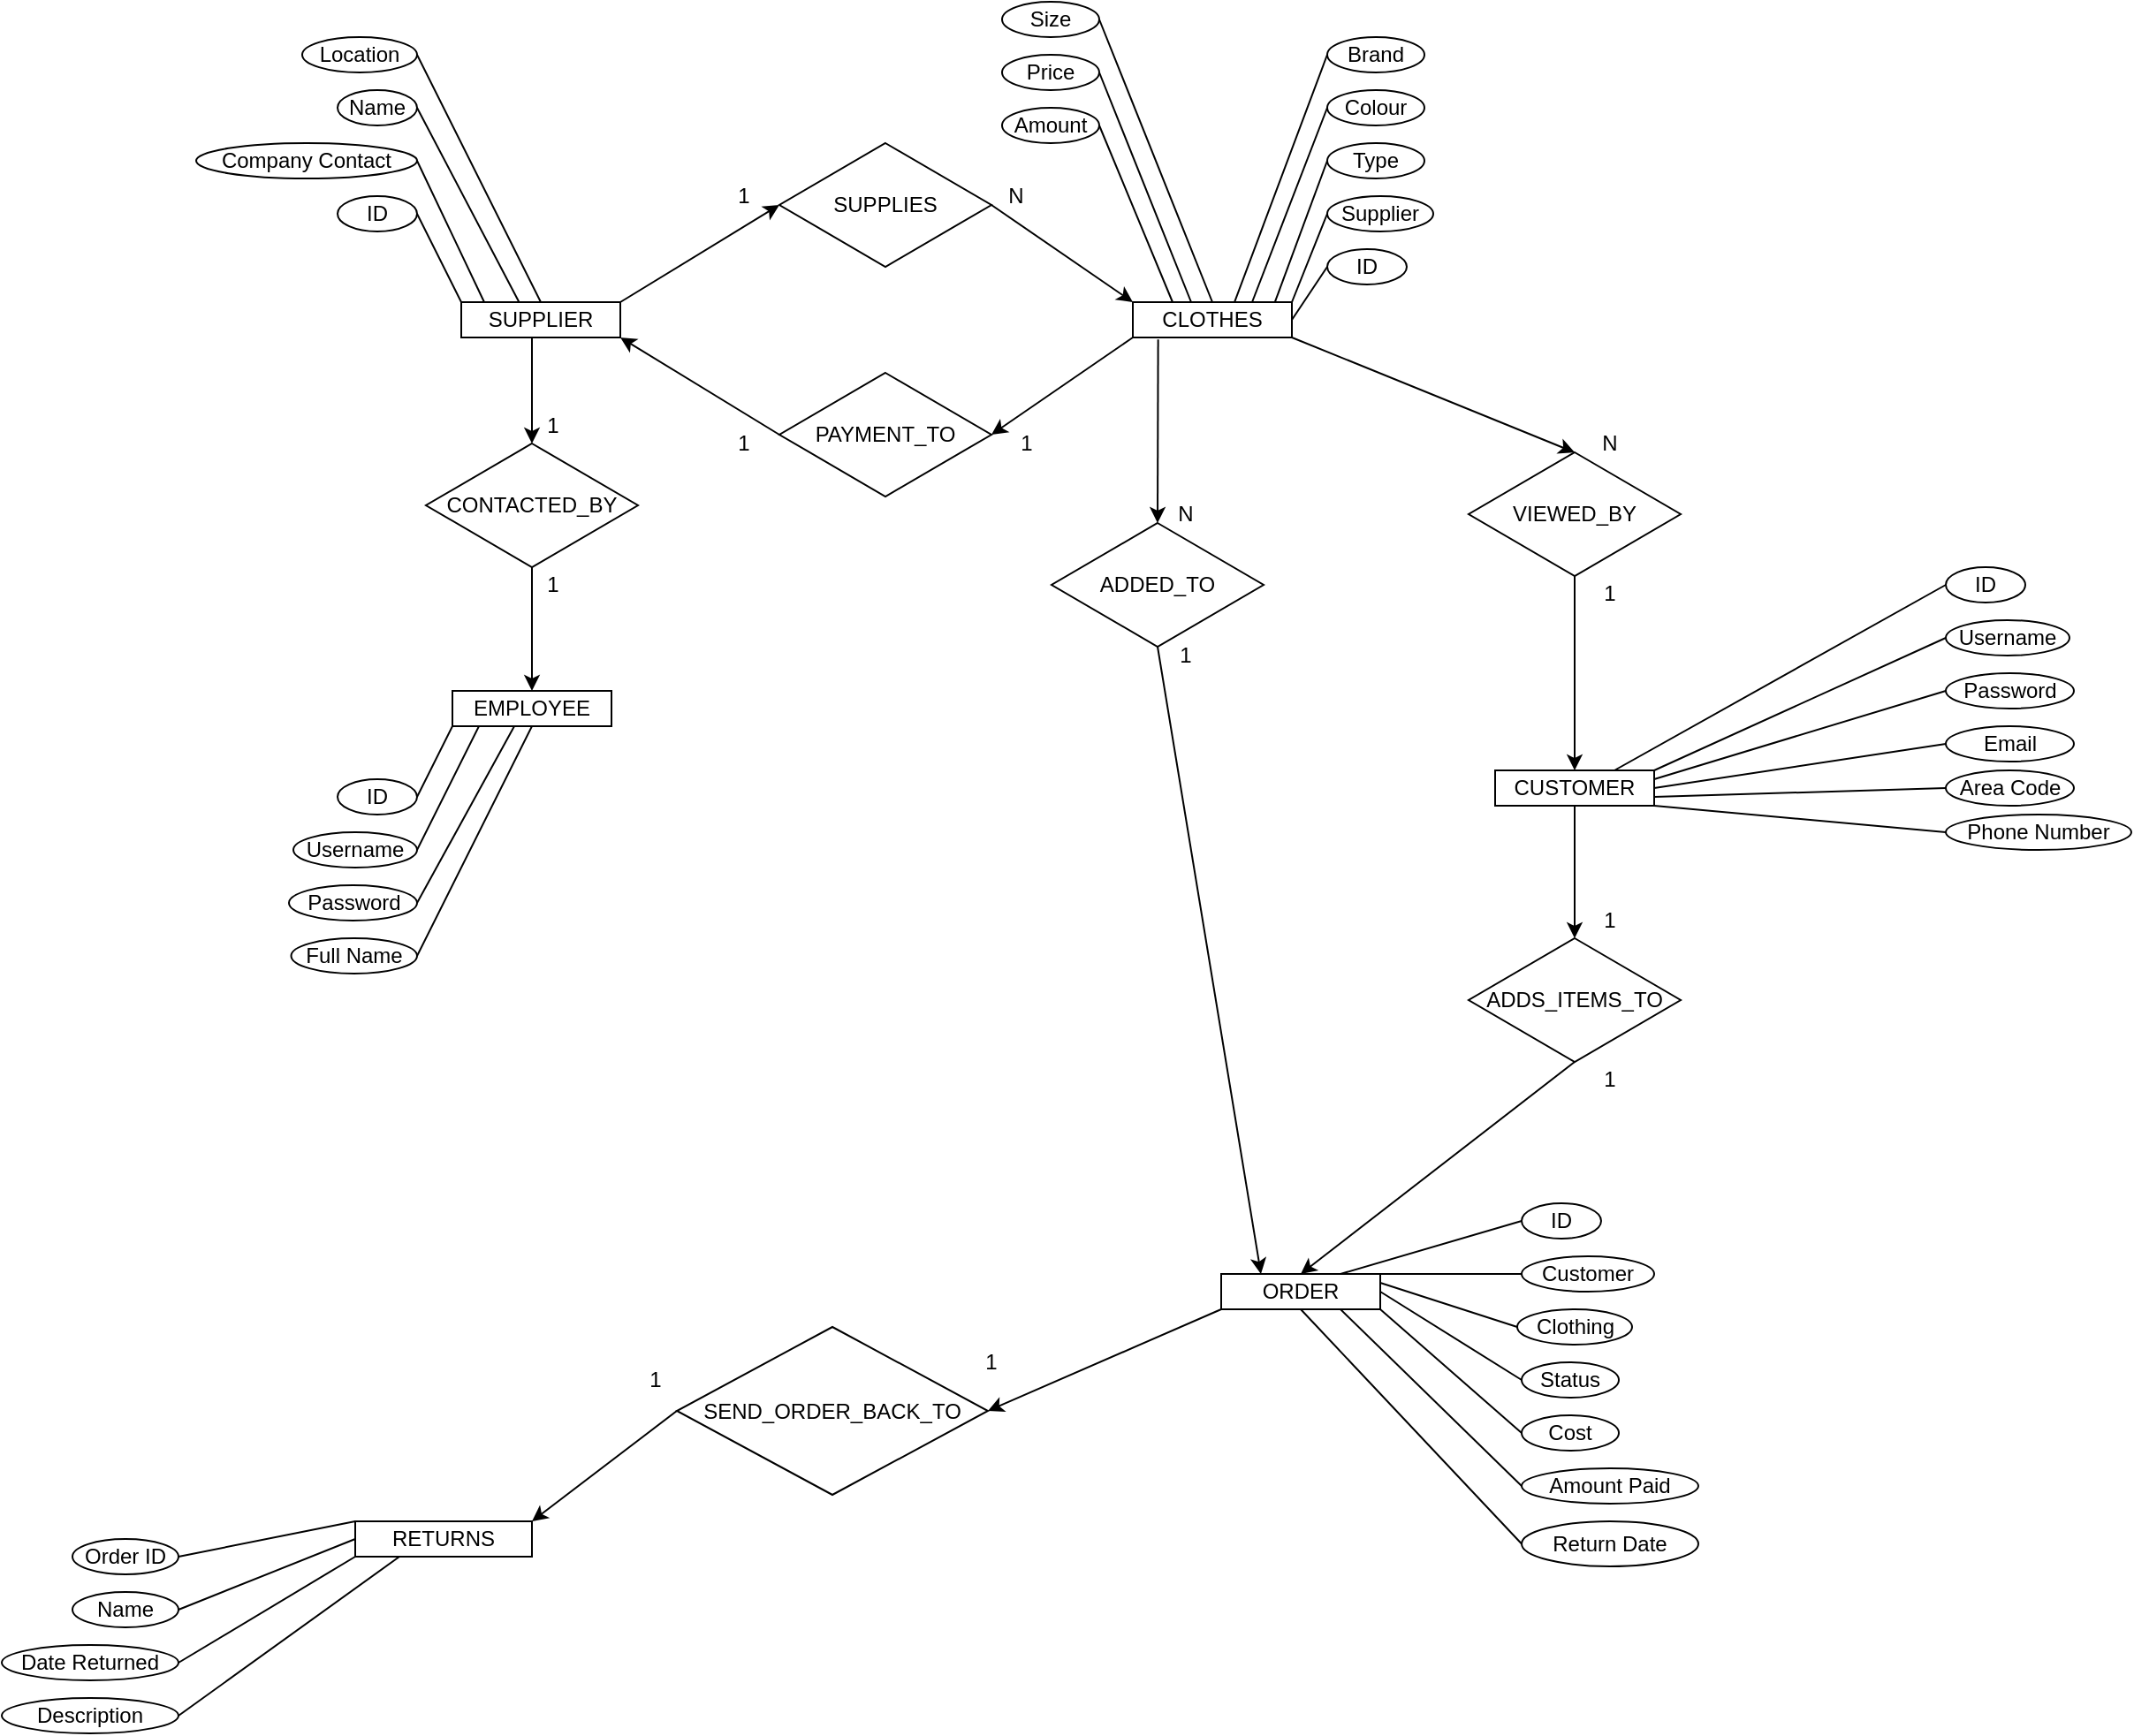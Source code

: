 <mxfile version="14.4.3" type="device"><diagram id="-iYd_mh0M1YZAxOvUS-S" name="Page-1"><mxGraphModel dx="1365" dy="2367" grid="1" gridSize="10" guides="1" tooltips="1" connect="1" arrows="1" fold="1" page="1" pageScale="1" pageWidth="827" pageHeight="1169" math="0" shadow="0"><root><mxCell id="0"/><mxCell id="1" parent="0"/><mxCell id="6qy9V_EAO_yQbu2aulHG-1" value="EMPLOYEE" style="rounded=0;whiteSpace=wrap;html=1;" parent="1" vertex="1"><mxGeometry x="75" y="320" width="90" height="20" as="geometry"/></mxCell><mxCell id="6qy9V_EAO_yQbu2aulHG-13" style="edgeStyle=orthogonalEdgeStyle;rounded=0;orthogonalLoop=1;jettySize=auto;html=1;exitX=0.5;exitY=1;exitDx=0;exitDy=0;" parent="1" source="6qy9V_EAO_yQbu2aulHG-2" target="6qy9V_EAO_yQbu2aulHG-8" edge="1"><mxGeometry relative="1" as="geometry"><Array as="points"><mxPoint x="120" y="120"/></Array></mxGeometry></mxCell><mxCell id="6qy9V_EAO_yQbu2aulHG-2" value="SUPPLIER" style="rounded=0;whiteSpace=wrap;html=1;" parent="1" vertex="1"><mxGeometry x="80" y="100" width="90" height="20" as="geometry"/></mxCell><mxCell id="6qy9V_EAO_yQbu2aulHG-3" value="CUSTOMER" style="rounded=0;whiteSpace=wrap;html=1;" parent="1" vertex="1"><mxGeometry x="665" y="365" width="90" height="20" as="geometry"/></mxCell><mxCell id="6qy9V_EAO_yQbu2aulHG-4" value="ORDER" style="rounded=0;whiteSpace=wrap;html=1;" parent="1" vertex="1"><mxGeometry x="510" y="650" width="90" height="20" as="geometry"/></mxCell><mxCell id="6qy9V_EAO_yQbu2aulHG-5" value="RETURNS" style="rounded=0;whiteSpace=wrap;html=1;" parent="1" vertex="1"><mxGeometry x="20" y="790" width="100" height="20" as="geometry"/></mxCell><mxCell id="6qy9V_EAO_yQbu2aulHG-6" value="CLOTHES" style="rounded=0;whiteSpace=wrap;html=1;" parent="1" vertex="1"><mxGeometry x="460" y="100" width="90" height="20" as="geometry"/></mxCell><mxCell id="6qy9V_EAO_yQbu2aulHG-10" style="edgeStyle=orthogonalEdgeStyle;rounded=0;orthogonalLoop=1;jettySize=auto;html=1;exitX=0.5;exitY=1;exitDx=0;exitDy=0;entryX=0.5;entryY=0;entryDx=0;entryDy=0;" parent="1" source="6qy9V_EAO_yQbu2aulHG-8" target="6qy9V_EAO_yQbu2aulHG-1" edge="1"><mxGeometry relative="1" as="geometry"/></mxCell><mxCell id="6qy9V_EAO_yQbu2aulHG-8" value="CONTACTED_BY" style="rhombus;whiteSpace=wrap;html=1;" parent="1" vertex="1"><mxGeometry x="60" y="180" width="120" height="70" as="geometry"/></mxCell><mxCell id="6qy9V_EAO_yQbu2aulHG-14" value="ID" style="ellipse;whiteSpace=wrap;html=1;" parent="1" vertex="1"><mxGeometry x="10" y="370" width="45" height="20" as="geometry"/></mxCell><mxCell id="6qy9V_EAO_yQbu2aulHG-16" value="Username" style="ellipse;whiteSpace=wrap;html=1;" parent="1" vertex="1"><mxGeometry x="-15" y="400" width="70" height="20" as="geometry"/></mxCell><mxCell id="6qy9V_EAO_yQbu2aulHG-17" value="Password" style="ellipse;whiteSpace=wrap;html=1;" parent="1" vertex="1"><mxGeometry x="-17.5" y="430" width="72.5" height="20" as="geometry"/></mxCell><mxCell id="6qy9V_EAO_yQbu2aulHG-18" value="Full Name" style="ellipse;whiteSpace=wrap;html=1;" parent="1" vertex="1"><mxGeometry x="-16.25" y="460" width="71.25" height="20" as="geometry"/></mxCell><mxCell id="6qy9V_EAO_yQbu2aulHG-23" value="ID" style="ellipse;whiteSpace=wrap;html=1;" parent="1" vertex="1"><mxGeometry x="10" y="40" width="45" height="20" as="geometry"/></mxCell><mxCell id="6qy9V_EAO_yQbu2aulHG-24" value="Company Contact" style="ellipse;whiteSpace=wrap;html=1;" parent="1" vertex="1"><mxGeometry x="-70" y="10" width="125" height="20" as="geometry"/></mxCell><mxCell id="6qy9V_EAO_yQbu2aulHG-25" value="Name" style="ellipse;whiteSpace=wrap;html=1;" parent="1" vertex="1"><mxGeometry x="10" y="-20" width="45" height="20" as="geometry"/></mxCell><mxCell id="6qy9V_EAO_yQbu2aulHG-26" value="Location" style="ellipse;whiteSpace=wrap;html=1;" parent="1" vertex="1"><mxGeometry x="-10" y="-50" width="65" height="20" as="geometry"/></mxCell><mxCell id="6qy9V_EAO_yQbu2aulHG-31" value="SUPPLIES" style="rhombus;whiteSpace=wrap;html=1;" parent="1" vertex="1"><mxGeometry x="260" y="10" width="120" height="70" as="geometry"/></mxCell><mxCell id="6qy9V_EAO_yQbu2aulHG-33" value="" style="endArrow=classic;html=1;entryX=0;entryY=0.5;entryDx=0;entryDy=0;" parent="1" target="6qy9V_EAO_yQbu2aulHG-31" edge="1"><mxGeometry width="50" height="50" relative="1" as="geometry"><mxPoint x="170" y="100" as="sourcePoint"/><mxPoint x="220" y="50" as="targetPoint"/></mxGeometry></mxCell><mxCell id="6qy9V_EAO_yQbu2aulHG-34" value="1" style="text;html=1;strokeColor=none;fillColor=none;align=center;verticalAlign=middle;whiteSpace=wrap;rounded=0;" parent="1" vertex="1"><mxGeometry x="220" y="30" width="40" height="20" as="geometry"/></mxCell><mxCell id="6qy9V_EAO_yQbu2aulHG-35" value="N" style="text;html=1;strokeColor=none;fillColor=none;align=center;verticalAlign=middle;whiteSpace=wrap;rounded=0;" parent="1" vertex="1"><mxGeometry x="374" y="30" width="40" height="20" as="geometry"/></mxCell><mxCell id="6qy9V_EAO_yQbu2aulHG-36" value="" style="endArrow=classic;html=1;entryX=0;entryY=0;entryDx=0;entryDy=0;exitX=1;exitY=0.5;exitDx=0;exitDy=0;" parent="1" source="6qy9V_EAO_yQbu2aulHG-31" target="6qy9V_EAO_yQbu2aulHG-6" edge="1"><mxGeometry width="50" height="50" relative="1" as="geometry"><mxPoint x="370" y="95" as="sourcePoint"/><mxPoint x="444" y="80" as="targetPoint"/></mxGeometry></mxCell><mxCell id="6qy9V_EAO_yQbu2aulHG-39" value="PAYMENT_TO" style="rhombus;whiteSpace=wrap;html=1;" parent="1" vertex="1"><mxGeometry x="260" y="140" width="120" height="70" as="geometry"/></mxCell><mxCell id="6qy9V_EAO_yQbu2aulHG-40" value="" style="endArrow=classic;html=1;entryX=1;entryY=0.5;entryDx=0;entryDy=0;" parent="1" target="6qy9V_EAO_yQbu2aulHG-39" edge="1"><mxGeometry width="50" height="50" relative="1" as="geometry"><mxPoint x="460" y="120" as="sourcePoint"/><mxPoint x="397.5" y="160" as="targetPoint"/></mxGeometry></mxCell><mxCell id="6qy9V_EAO_yQbu2aulHG-41" value="" style="endArrow=classic;html=1;exitX=0;exitY=0.5;exitDx=0;exitDy=0;entryX=1;entryY=1;entryDx=0;entryDy=0;" parent="1" source="6qy9V_EAO_yQbu2aulHG-39" target="6qy9V_EAO_yQbu2aulHG-2" edge="1"><mxGeometry width="50" height="50" relative="1" as="geometry"><mxPoint x="245" y="130" as="sourcePoint"/><mxPoint x="150" y="140" as="targetPoint"/></mxGeometry></mxCell><mxCell id="6qy9V_EAO_yQbu2aulHG-44" value="1" style="text;html=1;strokeColor=none;fillColor=none;align=center;verticalAlign=middle;whiteSpace=wrap;rounded=0;" parent="1" vertex="1"><mxGeometry x="380" y="170" width="40" height="20" as="geometry"/></mxCell><mxCell id="6qy9V_EAO_yQbu2aulHG-45" value="1" style="text;html=1;strokeColor=none;fillColor=none;align=center;verticalAlign=middle;whiteSpace=wrap;rounded=0;" parent="1" vertex="1"><mxGeometry x="220" y="170" width="40" height="20" as="geometry"/></mxCell><mxCell id="6qy9V_EAO_yQbu2aulHG-49" value="VIEWED_BY" style="rhombus;whiteSpace=wrap;html=1;" parent="1" vertex="1"><mxGeometry x="650" y="185" width="120" height="70" as="geometry"/></mxCell><mxCell id="6qy9V_EAO_yQbu2aulHG-54" value="ID" style="ellipse;whiteSpace=wrap;html=1;" parent="1" vertex="1"><mxGeometry x="570" y="70" width="45" height="20" as="geometry"/></mxCell><mxCell id="6qy9V_EAO_yQbu2aulHG-55" value="Supplier" style="ellipse;whiteSpace=wrap;html=1;" parent="1" vertex="1"><mxGeometry x="570" y="40" width="60" height="20" as="geometry"/></mxCell><mxCell id="6qy9V_EAO_yQbu2aulHG-60" value="ADDS_ITEMS_TO" style="rhombus;whiteSpace=wrap;html=1;" parent="1" vertex="1"><mxGeometry x="650" y="460" width="120" height="70" as="geometry"/></mxCell><mxCell id="6qy9V_EAO_yQbu2aulHG-64" value="Type" style="ellipse;whiteSpace=wrap;html=1;" parent="1" vertex="1"><mxGeometry x="570" y="10" width="55" height="20" as="geometry"/></mxCell><mxCell id="6qy9V_EAO_yQbu2aulHG-65" value="Colour" style="ellipse;whiteSpace=wrap;html=1;" parent="1" vertex="1"><mxGeometry x="570" y="-20" width="55" height="20" as="geometry"/></mxCell><mxCell id="6qy9V_EAO_yQbu2aulHG-66" value="Brand" style="ellipse;whiteSpace=wrap;html=1;" parent="1" vertex="1"><mxGeometry x="570" y="-50" width="55" height="20" as="geometry"/></mxCell><mxCell id="6qy9V_EAO_yQbu2aulHG-67" value="Size" style="ellipse;whiteSpace=wrap;html=1;" parent="1" vertex="1"><mxGeometry x="386" y="-70" width="55" height="20" as="geometry"/></mxCell><mxCell id="6qy9V_EAO_yQbu2aulHG-68" value="Price" style="ellipse;whiteSpace=wrap;html=1;" parent="1" vertex="1"><mxGeometry x="386" y="-40" width="55" height="20" as="geometry"/></mxCell><mxCell id="6qy9V_EAO_yQbu2aulHG-69" value="Amount" style="ellipse;whiteSpace=wrap;html=1;" parent="1" vertex="1"><mxGeometry x="386" y="-10" width="55" height="20" as="geometry"/></mxCell><mxCell id="6qy9V_EAO_yQbu2aulHG-80" style="edgeStyle=orthogonalEdgeStyle;rounded=0;orthogonalLoop=1;jettySize=auto;html=1;exitX=0.5;exitY=1;exitDx=0;exitDy=0;" parent="1" source="6qy9V_EAO_yQbu2aulHG-5" target="6qy9V_EAO_yQbu2aulHG-5" edge="1"><mxGeometry relative="1" as="geometry"/></mxCell><mxCell id="6qy9V_EAO_yQbu2aulHG-82" value="SEND_ORDER_BACK_TO" style="rhombus;whiteSpace=wrap;html=1;" parent="1" vertex="1"><mxGeometry x="202" y="680" width="176" height="95" as="geometry"/></mxCell><mxCell id="6qy9V_EAO_yQbu2aulHG-83" value="N" style="text;html=1;strokeColor=none;fillColor=none;align=center;verticalAlign=middle;whiteSpace=wrap;rounded=0;" parent="1" vertex="1"><mxGeometry x="710" y="170" width="40" height="20" as="geometry"/></mxCell><mxCell id="6qy9V_EAO_yQbu2aulHG-85" value="1" style="text;html=1;strokeColor=none;fillColor=none;align=center;verticalAlign=middle;whiteSpace=wrap;rounded=0;" parent="1" vertex="1"><mxGeometry x="710" y="255" width="40" height="20" as="geometry"/></mxCell><mxCell id="6qy9V_EAO_yQbu2aulHG-88" value="ID" style="ellipse;whiteSpace=wrap;html=1;" parent="1" vertex="1"><mxGeometry x="920" y="250" width="45" height="20" as="geometry"/></mxCell><mxCell id="6qy9V_EAO_yQbu2aulHG-90" value="Username" style="ellipse;whiteSpace=wrap;html=1;" parent="1" vertex="1"><mxGeometry x="920" y="280" width="70" height="20" as="geometry"/></mxCell><mxCell id="6qy9V_EAO_yQbu2aulHG-91" value="Password" style="ellipse;whiteSpace=wrap;html=1;" parent="1" vertex="1"><mxGeometry x="920" y="310" width="72.5" height="20" as="geometry"/></mxCell><mxCell id="6qy9V_EAO_yQbu2aulHG-92" value="Email" style="ellipse;whiteSpace=wrap;html=1;" parent="1" vertex="1"><mxGeometry x="920" y="340" width="72.5" height="20" as="geometry"/></mxCell><mxCell id="6qy9V_EAO_yQbu2aulHG-93" value="Area Code" style="ellipse;whiteSpace=wrap;html=1;" parent="1" vertex="1"><mxGeometry x="920" y="365" width="72.5" height="20" as="geometry"/></mxCell><mxCell id="6qy9V_EAO_yQbu2aulHG-94" value="Phone Number" style="ellipse;whiteSpace=wrap;html=1;" parent="1" vertex="1"><mxGeometry x="920" y="390" width="105" height="20" as="geometry"/></mxCell><mxCell id="6qy9V_EAO_yQbu2aulHG-102" value="" style="endArrow=none;html=1;entryX=0;entryY=0.5;entryDx=0;entryDy=0;exitX=0.75;exitY=0;exitDx=0;exitDy=0;" parent="1" source="6qy9V_EAO_yQbu2aulHG-3" target="6qy9V_EAO_yQbu2aulHG-88" edge="1"><mxGeometry width="50" height="50" relative="1" as="geometry"><mxPoint x="400" y="340" as="sourcePoint"/><mxPoint x="450" y="290" as="targetPoint"/></mxGeometry></mxCell><mxCell id="6qy9V_EAO_yQbu2aulHG-103" value="" style="endArrow=none;html=1;entryX=0;entryY=0.5;entryDx=0;entryDy=0;exitX=1;exitY=0;exitDx=0;exitDy=0;" parent="1" source="6qy9V_EAO_yQbu2aulHG-3" target="6qy9V_EAO_yQbu2aulHG-90" edge="1"><mxGeometry width="50" height="50" relative="1" as="geometry"><mxPoint x="537.5" y="300" as="sourcePoint"/><mxPoint x="635" y="240" as="targetPoint"/></mxGeometry></mxCell><mxCell id="6qy9V_EAO_yQbu2aulHG-105" value="" style="endArrow=none;html=1;entryX=0;entryY=0.5;entryDx=0;entryDy=0;exitX=1;exitY=0.25;exitDx=0;exitDy=0;" parent="1" source="6qy9V_EAO_yQbu2aulHG-3" target="6qy9V_EAO_yQbu2aulHG-91" edge="1"><mxGeometry width="50" height="50" relative="1" as="geometry"><mxPoint x="547.5" y="310" as="sourcePoint"/><mxPoint x="645" y="250" as="targetPoint"/></mxGeometry></mxCell><mxCell id="6qy9V_EAO_yQbu2aulHG-106" value="" style="endArrow=none;html=1;entryX=0;entryY=0.5;entryDx=0;entryDy=0;exitX=1;exitY=0.5;exitDx=0;exitDy=0;" parent="1" source="6qy9V_EAO_yQbu2aulHG-3" target="6qy9V_EAO_yQbu2aulHG-92" edge="1"><mxGeometry width="50" height="50" relative="1" as="geometry"><mxPoint x="557.5" y="320" as="sourcePoint"/><mxPoint x="655" y="260" as="targetPoint"/></mxGeometry></mxCell><mxCell id="6qy9V_EAO_yQbu2aulHG-107" value="" style="endArrow=none;html=1;entryX=0;entryY=0.5;entryDx=0;entryDy=0;exitX=1;exitY=0.75;exitDx=0;exitDy=0;" parent="1" source="6qy9V_EAO_yQbu2aulHG-3" target="6qy9V_EAO_yQbu2aulHG-93" edge="1"><mxGeometry width="50" height="50" relative="1" as="geometry"><mxPoint x="567.5" y="330" as="sourcePoint"/><mxPoint x="665" y="270" as="targetPoint"/></mxGeometry></mxCell><mxCell id="6qy9V_EAO_yQbu2aulHG-108" value="" style="endArrow=none;html=1;entryX=0;entryY=0.5;entryDx=0;entryDy=0;exitX=1;exitY=1;exitDx=0;exitDy=0;" parent="1" source="6qy9V_EAO_yQbu2aulHG-3" target="6qy9V_EAO_yQbu2aulHG-94" edge="1"><mxGeometry width="50" height="50" relative="1" as="geometry"><mxPoint x="577.5" y="340" as="sourcePoint"/><mxPoint x="675" y="280" as="targetPoint"/></mxGeometry></mxCell><mxCell id="6qy9V_EAO_yQbu2aulHG-109" value="" style="endArrow=none;html=1;exitX=1;exitY=0.5;exitDx=0;exitDy=0;entryX=0;entryY=1;entryDx=0;entryDy=0;" parent="1" source="6qy9V_EAO_yQbu2aulHG-14" target="6qy9V_EAO_yQbu2aulHG-1" edge="1"><mxGeometry width="50" height="50" relative="1" as="geometry"><mxPoint x="80" y="405" as="sourcePoint"/><mxPoint x="130" y="355" as="targetPoint"/></mxGeometry></mxCell><mxCell id="6qy9V_EAO_yQbu2aulHG-110" value="" style="endArrow=none;html=1;exitX=1;exitY=0.5;exitDx=0;exitDy=0;" parent="1" source="6qy9V_EAO_yQbu2aulHG-16" edge="1"><mxGeometry width="50" height="50" relative="1" as="geometry"><mxPoint x="65" y="390" as="sourcePoint"/><mxPoint x="90" y="340" as="targetPoint"/></mxGeometry></mxCell><mxCell id="6qy9V_EAO_yQbu2aulHG-111" value="" style="endArrow=none;html=1;exitX=1;exitY=0.5;exitDx=0;exitDy=0;entryX=0.389;entryY=1;entryDx=0;entryDy=0;entryPerimeter=0;" parent="1" source="6qy9V_EAO_yQbu2aulHG-17" target="6qy9V_EAO_yQbu2aulHG-1" edge="1"><mxGeometry width="50" height="50" relative="1" as="geometry"><mxPoint x="75" y="400" as="sourcePoint"/><mxPoint x="95" y="360" as="targetPoint"/></mxGeometry></mxCell><mxCell id="6qy9V_EAO_yQbu2aulHG-112" value="" style="endArrow=none;html=1;exitX=1;exitY=0.5;exitDx=0;exitDy=0;entryX=0.5;entryY=1;entryDx=0;entryDy=0;" parent="1" source="6qy9V_EAO_yQbu2aulHG-18" target="6qy9V_EAO_yQbu2aulHG-1" edge="1"><mxGeometry width="50" height="50" relative="1" as="geometry"><mxPoint x="85" y="410" as="sourcePoint"/><mxPoint x="105" y="370" as="targetPoint"/></mxGeometry></mxCell><mxCell id="6qy9V_EAO_yQbu2aulHG-113" value="" style="endArrow=none;html=1;exitX=1;exitY=0.5;exitDx=0;exitDy=0;entryX=0;entryY=0;entryDx=0;entryDy=0;" parent="1" source="6qy9V_EAO_yQbu2aulHG-23" target="6qy9V_EAO_yQbu2aulHG-2" edge="1"><mxGeometry width="50" height="50" relative="1" as="geometry"><mxPoint x="110" y="75" as="sourcePoint"/><mxPoint x="160" y="25" as="targetPoint"/></mxGeometry></mxCell><mxCell id="6qy9V_EAO_yQbu2aulHG-114" value="" style="endArrow=none;html=1;exitX=1;exitY=0.5;exitDx=0;exitDy=0;" parent="1" source="6qy9V_EAO_yQbu2aulHG-24" edge="1"><mxGeometry width="50" height="50" relative="1" as="geometry"><mxPoint x="75" y="40" as="sourcePoint"/><mxPoint x="93" y="100" as="targetPoint"/></mxGeometry></mxCell><mxCell id="6qy9V_EAO_yQbu2aulHG-115" value="" style="endArrow=none;html=1;exitX=1;exitY=0.5;exitDx=0;exitDy=0;entryX=0.365;entryY=0.014;entryDx=0;entryDy=0;entryPerimeter=0;" parent="1" source="6qy9V_EAO_yQbu2aulHG-25" target="6qy9V_EAO_yQbu2aulHG-2" edge="1"><mxGeometry width="50" height="50" relative="1" as="geometry"><mxPoint x="75" y="5" as="sourcePoint"/><mxPoint x="113" y="85" as="targetPoint"/></mxGeometry></mxCell><mxCell id="6qy9V_EAO_yQbu2aulHG-116" value="" style="endArrow=none;html=1;exitX=1;exitY=0.5;exitDx=0;exitDy=0;entryX=0.5;entryY=0;entryDx=0;entryDy=0;" parent="1" source="6qy9V_EAO_yQbu2aulHG-26" target="6qy9V_EAO_yQbu2aulHG-2" edge="1"><mxGeometry width="50" height="50" relative="1" as="geometry"><mxPoint x="82" y="-30" as="sourcePoint"/><mxPoint x="120" y="50" as="targetPoint"/></mxGeometry></mxCell><mxCell id="6qy9V_EAO_yQbu2aulHG-118" value="" style="endArrow=none;html=1;entryX=0;entryY=0.5;entryDx=0;entryDy=0;exitX=1;exitY=0.5;exitDx=0;exitDy=0;" parent="1" source="6qy9V_EAO_yQbu2aulHG-6" target="6qy9V_EAO_yQbu2aulHG-54" edge="1"><mxGeometry width="50" height="50" relative="1" as="geometry"><mxPoint x="490" y="90" as="sourcePoint"/><mxPoint x="540" y="40" as="targetPoint"/></mxGeometry></mxCell><mxCell id="6qy9V_EAO_yQbu2aulHG-120" value="" style="endArrow=none;html=1;entryX=0;entryY=0.5;entryDx=0;entryDy=0;" parent="1" target="6qy9V_EAO_yQbu2aulHG-55" edge="1"><mxGeometry width="50" height="50" relative="1" as="geometry"><mxPoint x="550" y="100" as="sourcePoint"/><mxPoint x="580" y="90" as="targetPoint"/></mxGeometry></mxCell><mxCell id="6qy9V_EAO_yQbu2aulHG-121" value="" style="endArrow=none;html=1;entryX=0;entryY=0.5;entryDx=0;entryDy=0;exitX=0.892;exitY=0.014;exitDx=0;exitDy=0;exitPerimeter=0;" parent="1" source="6qy9V_EAO_yQbu2aulHG-6" target="6qy9V_EAO_yQbu2aulHG-64" edge="1"><mxGeometry width="50" height="50" relative="1" as="geometry"><mxPoint x="570" y="130" as="sourcePoint"/><mxPoint x="590" y="100" as="targetPoint"/></mxGeometry></mxCell><mxCell id="6qy9V_EAO_yQbu2aulHG-122" value="" style="endArrow=none;html=1;entryX=0;entryY=0.5;entryDx=0;entryDy=0;exitX=0.75;exitY=0;exitDx=0;exitDy=0;" parent="1" source="6qy9V_EAO_yQbu2aulHG-6" target="6qy9V_EAO_yQbu2aulHG-65" edge="1"><mxGeometry width="50" height="50" relative="1" as="geometry"><mxPoint x="580" y="140" as="sourcePoint"/><mxPoint x="600" y="110" as="targetPoint"/></mxGeometry></mxCell><mxCell id="6qy9V_EAO_yQbu2aulHG-123" value="" style="endArrow=none;html=1;entryX=0;entryY=0.5;entryDx=0;entryDy=0;exitX=0.638;exitY=0.014;exitDx=0;exitDy=0;exitPerimeter=0;" parent="1" source="6qy9V_EAO_yQbu2aulHG-6" target="6qy9V_EAO_yQbu2aulHG-66" edge="1"><mxGeometry width="50" height="50" relative="1" as="geometry"><mxPoint x="590" y="150" as="sourcePoint"/><mxPoint x="610" y="120" as="targetPoint"/></mxGeometry></mxCell><mxCell id="6qy9V_EAO_yQbu2aulHG-124" value="" style="endArrow=none;html=1;entryX=1;entryY=0.5;entryDx=0;entryDy=0;exitX=0.5;exitY=0;exitDx=0;exitDy=0;" parent="1" source="6qy9V_EAO_yQbu2aulHG-6" target="6qy9V_EAO_yQbu2aulHG-67" edge="1"><mxGeometry width="50" height="50" relative="1" as="geometry"><mxPoint x="600" y="160" as="sourcePoint"/><mxPoint x="620" y="130" as="targetPoint"/></mxGeometry></mxCell><mxCell id="6qy9V_EAO_yQbu2aulHG-125" value="" style="endArrow=none;html=1;entryX=1;entryY=0.5;entryDx=0;entryDy=0;" parent="1" target="6qy9V_EAO_yQbu2aulHG-68" edge="1"><mxGeometry width="50" height="50" relative="1" as="geometry"><mxPoint x="493" y="100" as="sourcePoint"/><mxPoint x="630" y="140" as="targetPoint"/></mxGeometry></mxCell><mxCell id="6qy9V_EAO_yQbu2aulHG-126" value="" style="endArrow=none;html=1;entryX=1;entryY=0.5;entryDx=0;entryDy=0;exitX=0.25;exitY=0;exitDx=0;exitDy=0;" parent="1" source="6qy9V_EAO_yQbu2aulHG-6" target="6qy9V_EAO_yQbu2aulHG-69" edge="1"><mxGeometry width="50" height="50" relative="1" as="geometry"><mxPoint x="620" y="180" as="sourcePoint"/><mxPoint x="640" y="150" as="targetPoint"/></mxGeometry></mxCell><mxCell id="6qy9V_EAO_yQbu2aulHG-127" value="ID" style="ellipse;whiteSpace=wrap;html=1;" parent="1" vertex="1"><mxGeometry x="680" y="610" width="45" height="20" as="geometry"/></mxCell><mxCell id="6qy9V_EAO_yQbu2aulHG-130" value="Customer" style="ellipse;whiteSpace=wrap;html=1;" parent="1" vertex="1"><mxGeometry x="680" y="640" width="75" height="20" as="geometry"/></mxCell><mxCell id="6qy9V_EAO_yQbu2aulHG-131" value="Clothing" style="ellipse;whiteSpace=wrap;html=1;" parent="1" vertex="1"><mxGeometry x="677.5" y="670" width="65" height="20" as="geometry"/></mxCell><mxCell id="6qy9V_EAO_yQbu2aulHG-132" value="Status" style="ellipse;whiteSpace=wrap;html=1;" parent="1" vertex="1"><mxGeometry x="680" y="700" width="55" height="20" as="geometry"/></mxCell><mxCell id="6qy9V_EAO_yQbu2aulHG-133" value="Amount Paid" style="ellipse;whiteSpace=wrap;html=1;" parent="1" vertex="1"><mxGeometry x="680" y="760" width="100" height="20" as="geometry"/></mxCell><mxCell id="6qy9V_EAO_yQbu2aulHG-135" value="Return Date" style="ellipse;whiteSpace=wrap;html=1;" parent="1" vertex="1"><mxGeometry x="680" y="790" width="100" height="25.5" as="geometry"/></mxCell><mxCell id="6qy9V_EAO_yQbu2aulHG-137" value="" style="endArrow=none;html=1;entryX=0;entryY=0.5;entryDx=0;entryDy=0;exitX=0.75;exitY=0;exitDx=0;exitDy=0;" parent="1" source="6qy9V_EAO_yQbu2aulHG-4" target="6qy9V_EAO_yQbu2aulHG-127" edge="1"><mxGeometry width="50" height="50" relative="1" as="geometry"><mxPoint x="590" y="650" as="sourcePoint"/><mxPoint x="450" y="280" as="targetPoint"/></mxGeometry></mxCell><mxCell id="6qy9V_EAO_yQbu2aulHG-138" value="" style="endArrow=none;html=1;entryX=0;entryY=0.5;entryDx=0;entryDy=0;exitX=1;exitY=0;exitDx=0;exitDy=0;" parent="1" source="6qy9V_EAO_yQbu2aulHG-4" target="6qy9V_EAO_yQbu2aulHG-130" edge="1"><mxGeometry width="50" height="50" relative="1" as="geometry"><mxPoint x="537.5" y="490" as="sourcePoint"/><mxPoint x="610.0" y="450" as="targetPoint"/></mxGeometry></mxCell><mxCell id="6qy9V_EAO_yQbu2aulHG-139" value="" style="endArrow=none;html=1;entryX=0;entryY=0.5;entryDx=0;entryDy=0;exitX=1;exitY=0.25;exitDx=0;exitDy=0;" parent="1" source="6qy9V_EAO_yQbu2aulHG-4" target="6qy9V_EAO_yQbu2aulHG-131" edge="1"><mxGeometry width="50" height="50" relative="1" as="geometry"><mxPoint x="547.5" y="500" as="sourcePoint"/><mxPoint x="620.0" y="460" as="targetPoint"/></mxGeometry></mxCell><mxCell id="6qy9V_EAO_yQbu2aulHG-140" value="" style="endArrow=none;html=1;entryX=0;entryY=0.5;entryDx=0;entryDy=0;exitX=1;exitY=0.5;exitDx=0;exitDy=0;" parent="1" source="6qy9V_EAO_yQbu2aulHG-4" target="6qy9V_EAO_yQbu2aulHG-132" edge="1"><mxGeometry width="50" height="50" relative="1" as="geometry"><mxPoint x="557.5" y="510" as="sourcePoint"/><mxPoint x="630.0" y="470" as="targetPoint"/></mxGeometry></mxCell><mxCell id="6qy9V_EAO_yQbu2aulHG-142" value="" style="endArrow=none;html=1;entryX=0;entryY=0.5;entryDx=0;entryDy=0;exitX=0.75;exitY=1;exitDx=0;exitDy=0;" parent="1" source="6qy9V_EAO_yQbu2aulHG-4" target="6qy9V_EAO_yQbu2aulHG-133" edge="1"><mxGeometry width="50" height="50" relative="1" as="geometry"><mxPoint x="567.5" y="520" as="sourcePoint"/><mxPoint x="640.0" y="480" as="targetPoint"/></mxGeometry></mxCell><mxCell id="6qy9V_EAO_yQbu2aulHG-143" value="" style="endArrow=none;html=1;entryX=0;entryY=0.5;entryDx=0;entryDy=0;exitX=0.5;exitY=1;exitDx=0;exitDy=0;" parent="1" source="6qy9V_EAO_yQbu2aulHG-4" target="6qy9V_EAO_yQbu2aulHG-135" edge="1"><mxGeometry width="50" height="50" relative="1" as="geometry"><mxPoint x="577.5" y="530" as="sourcePoint"/><mxPoint x="650.0" y="490" as="targetPoint"/></mxGeometry></mxCell><mxCell id="6qy9V_EAO_yQbu2aulHG-144" value="Order ID" style="ellipse;whiteSpace=wrap;html=1;" parent="1" vertex="1"><mxGeometry x="-140" y="800" width="60" height="20" as="geometry"/></mxCell><mxCell id="6qy9V_EAO_yQbu2aulHG-145" value="Name" style="ellipse;whiteSpace=wrap;html=1;" parent="1" vertex="1"><mxGeometry x="-140" y="830" width="60" height="20" as="geometry"/></mxCell><mxCell id="6qy9V_EAO_yQbu2aulHG-146" value="Date Returned" style="ellipse;whiteSpace=wrap;html=1;" parent="1" vertex="1"><mxGeometry x="-180" y="860" width="100" height="20" as="geometry"/></mxCell><mxCell id="6qy9V_EAO_yQbu2aulHG-147" value="" style="endArrow=none;html=1;exitX=1;exitY=0.5;exitDx=0;exitDy=0;entryX=0;entryY=0;entryDx=0;entryDy=0;" parent="1" source="6qy9V_EAO_yQbu2aulHG-144" target="6qy9V_EAO_yQbu2aulHG-5" edge="1"><mxGeometry width="50" height="50" relative="1" as="geometry"><mxPoint x="400" y="320" as="sourcePoint"/><mxPoint x="450" y="270" as="targetPoint"/></mxGeometry></mxCell><mxCell id="6qy9V_EAO_yQbu2aulHG-148" value="" style="endArrow=none;html=1;exitX=1;exitY=0.5;exitDx=0;exitDy=0;entryX=0;entryY=0.5;entryDx=0;entryDy=0;" parent="1" source="6qy9V_EAO_yQbu2aulHG-145" target="6qy9V_EAO_yQbu2aulHG-5" edge="1"><mxGeometry width="50" height="50" relative="1" as="geometry"><mxPoint x="-40" y="595" as="sourcePoint"/><mxPoint x="-10" y="650" as="targetPoint"/></mxGeometry></mxCell><mxCell id="6qy9V_EAO_yQbu2aulHG-149" value="" style="endArrow=none;html=1;exitX=1;exitY=0.5;exitDx=0;exitDy=0;entryX=0;entryY=1;entryDx=0;entryDy=0;" parent="1" source="6qy9V_EAO_yQbu2aulHG-146" target="6qy9V_EAO_yQbu2aulHG-5" edge="1"><mxGeometry width="50" height="50" relative="1" as="geometry"><mxPoint x="-30" y="605" as="sourcePoint"/><mxPoint x="20" y="640" as="targetPoint"/></mxGeometry></mxCell><mxCell id="6qy9V_EAO_yQbu2aulHG-152" value="1" style="text;html=1;strokeColor=none;fillColor=none;align=center;verticalAlign=middle;whiteSpace=wrap;rounded=0;" parent="1" vertex="1"><mxGeometry x="360" y="690" width="40" height="20" as="geometry"/></mxCell><mxCell id="6qy9V_EAO_yQbu2aulHG-153" value="1" style="text;html=1;strokeColor=none;fillColor=none;align=center;verticalAlign=middle;whiteSpace=wrap;rounded=0;" parent="1" vertex="1"><mxGeometry x="170" y="700" width="40" height="20" as="geometry"/></mxCell><mxCell id="DE3hFDMISca8GQSMNldw-4" value="ADDED_TO" style="rhombus;whiteSpace=wrap;html=1;" parent="1" vertex="1"><mxGeometry x="414" y="225" width="120" height="70" as="geometry"/></mxCell><mxCell id="DE3hFDMISca8GQSMNldw-8" value="" style="endArrow=classic;html=1;entryX=0.5;entryY=0;entryDx=0;entryDy=0;exitX=1;exitY=1;exitDx=0;exitDy=0;" parent="1" source="6qy9V_EAO_yQbu2aulHG-6" target="6qy9V_EAO_yQbu2aulHG-49" edge="1"><mxGeometry width="50" height="50" relative="1" as="geometry"><mxPoint x="492.5" y="130" as="sourcePoint"/><mxPoint x="404" y="305" as="targetPoint"/></mxGeometry></mxCell><mxCell id="DE3hFDMISca8GQSMNldw-9" value="" style="endArrow=classic;html=1;exitX=0.5;exitY=1;exitDx=0;exitDy=0;entryX=0.5;entryY=0;entryDx=0;entryDy=0;" parent="1" source="6qy9V_EAO_yQbu2aulHG-49" target="6qy9V_EAO_yQbu2aulHG-3" edge="1"><mxGeometry width="50" height="50" relative="1" as="geometry"><mxPoint x="560" y="130" as="sourcePoint"/><mxPoint x="710" y="380" as="targetPoint"/></mxGeometry></mxCell><mxCell id="DE3hFDMISca8GQSMNldw-13" value="" style="endArrow=classic;html=1;entryX=0.5;entryY=0;entryDx=0;entryDy=0;exitX=0.159;exitY=1.056;exitDx=0;exitDy=0;exitPerimeter=0;" parent="1" source="6qy9V_EAO_yQbu2aulHG-6" target="DE3hFDMISca8GQSMNldw-4" edge="1"><mxGeometry width="50" height="50" relative="1" as="geometry"><mxPoint x="560" y="130" as="sourcePoint"/><mxPoint x="730" y="240" as="targetPoint"/></mxGeometry></mxCell><mxCell id="DE3hFDMISca8GQSMNldw-15" value="" style="endArrow=classic;html=1;exitX=0.5;exitY=1;exitDx=0;exitDy=0;entryX=0.5;entryY=0;entryDx=0;entryDy=0;" parent="1" source="6qy9V_EAO_yQbu2aulHG-3" target="6qy9V_EAO_yQbu2aulHG-60" edge="1"><mxGeometry width="50" height="50" relative="1" as="geometry"><mxPoint x="730" y="310" as="sourcePoint"/><mxPoint x="720" y="440" as="targetPoint"/></mxGeometry></mxCell><mxCell id="DE3hFDMISca8GQSMNldw-16" value="" style="endArrow=classic;html=1;exitX=0.5;exitY=1;exitDx=0;exitDy=0;entryX=0.5;entryY=0;entryDx=0;entryDy=0;" parent="1" source="6qy9V_EAO_yQbu2aulHG-60" target="6qy9V_EAO_yQbu2aulHG-4" edge="1"><mxGeometry width="50" height="50" relative="1" as="geometry"><mxPoint x="697.5" y="460" as="sourcePoint"/><mxPoint x="680" y="540" as="targetPoint"/></mxGeometry></mxCell><mxCell id="DE3hFDMISca8GQSMNldw-20" value="" style="endArrow=classic;html=1;exitX=0;exitY=1;exitDx=0;exitDy=0;entryX=1;entryY=0.5;entryDx=0;entryDy=0;" parent="1" source="6qy9V_EAO_yQbu2aulHG-4" target="6qy9V_EAO_yQbu2aulHG-82" edge="1"><mxGeometry width="50" height="50" relative="1" as="geometry"><mxPoint x="680" y="610" as="sourcePoint"/><mxPoint x="506.5" y="760" as="targetPoint"/></mxGeometry></mxCell><mxCell id="DE3hFDMISca8GQSMNldw-21" value="" style="endArrow=classic;html=1;exitX=0;exitY=0.5;exitDx=0;exitDy=0;entryX=1;entryY=0;entryDx=0;entryDy=0;" parent="1" source="6qy9V_EAO_yQbu2aulHG-82" target="6qy9V_EAO_yQbu2aulHG-5" edge="1"><mxGeometry width="50" height="50" relative="1" as="geometry"><mxPoint x="439" y="780" as="sourcePoint"/><mxPoint x="338" y="817.5" as="targetPoint"/></mxGeometry></mxCell><mxCell id="DE3hFDMISca8GQSMNldw-22" value="1" style="text;html=1;strokeColor=none;fillColor=none;align=center;verticalAlign=middle;whiteSpace=wrap;rounded=0;" parent="1" vertex="1"><mxGeometry x="710" y="440" width="40" height="20" as="geometry"/></mxCell><mxCell id="DE3hFDMISca8GQSMNldw-23" value="1" style="text;html=1;strokeColor=none;fillColor=none;align=center;verticalAlign=middle;whiteSpace=wrap;rounded=0;" parent="1" vertex="1"><mxGeometry x="710" y="530" width="40" height="20" as="geometry"/></mxCell><mxCell id="DE3hFDMISca8GQSMNldw-24" value="N" style="text;html=1;strokeColor=none;fillColor=none;align=center;verticalAlign=middle;whiteSpace=wrap;rounded=0;" parent="1" vertex="1"><mxGeometry x="470" y="210" width="40" height="20" as="geometry"/></mxCell><mxCell id="DE3hFDMISca8GQSMNldw-25" value="1" style="text;html=1;strokeColor=none;fillColor=none;align=center;verticalAlign=middle;whiteSpace=wrap;rounded=0;" parent="1" vertex="1"><mxGeometry x="470" y="290" width="40" height="20" as="geometry"/></mxCell><mxCell id="DE3hFDMISca8GQSMNldw-27" value="1" style="text;html=1;strokeColor=none;fillColor=none;align=center;verticalAlign=middle;whiteSpace=wrap;rounded=0;" parent="1" vertex="1"><mxGeometry x="112" y="250" width="40" height="20" as="geometry"/></mxCell><mxCell id="DE3hFDMISca8GQSMNldw-28" value="1" style="text;html=1;strokeColor=none;fillColor=none;align=center;verticalAlign=middle;whiteSpace=wrap;rounded=0;" parent="1" vertex="1"><mxGeometry x="112" y="160" width="40" height="20" as="geometry"/></mxCell><mxCell id="9-g5MTBR04GuRVNNGelQ-7" value="" style="endArrow=classic;html=1;entryX=0.25;entryY=0;entryDx=0;entryDy=0;exitX=0.5;exitY=1;exitDx=0;exitDy=0;" edge="1" parent="1" source="DE3hFDMISca8GQSMNldw-4" target="6qy9V_EAO_yQbu2aulHG-4"><mxGeometry width="50" height="50" relative="1" as="geometry"><mxPoint x="560" y="130" as="sourcePoint"/><mxPoint x="720" y="195" as="targetPoint"/></mxGeometry></mxCell><mxCell id="9-g5MTBR04GuRVNNGelQ-12" value="Description" style="ellipse;whiteSpace=wrap;html=1;" vertex="1" parent="1"><mxGeometry x="-180" y="890" width="100" height="20" as="geometry"/></mxCell><mxCell id="9-g5MTBR04GuRVNNGelQ-13" value="" style="endArrow=none;html=1;exitX=1;exitY=0.5;exitDx=0;exitDy=0;entryX=0.25;entryY=1;entryDx=0;entryDy=0;" edge="1" parent="1" source="9-g5MTBR04GuRVNNGelQ-12" target="6qy9V_EAO_yQbu2aulHG-5"><mxGeometry width="50" height="50" relative="1" as="geometry"><mxPoint x="-70.0" y="880.0" as="sourcePoint"/><mxPoint x="30" y="820.0" as="targetPoint"/></mxGeometry></mxCell><mxCell id="9-g5MTBR04GuRVNNGelQ-14" value="Cost" style="ellipse;whiteSpace=wrap;html=1;" vertex="1" parent="1"><mxGeometry x="680" y="730" width="55" height="20" as="geometry"/></mxCell><mxCell id="9-g5MTBR04GuRVNNGelQ-17" value="" style="endArrow=none;html=1;entryX=0;entryY=0.5;entryDx=0;entryDy=0;exitX=1;exitY=1;exitDx=0;exitDy=0;" edge="1" parent="1" source="6qy9V_EAO_yQbu2aulHG-4" target="9-g5MTBR04GuRVNNGelQ-14"><mxGeometry width="50" height="50" relative="1" as="geometry"><mxPoint x="587.5" y="680" as="sourcePoint"/><mxPoint x="690" y="780" as="targetPoint"/></mxGeometry></mxCell></root></mxGraphModel></diagram></mxfile>